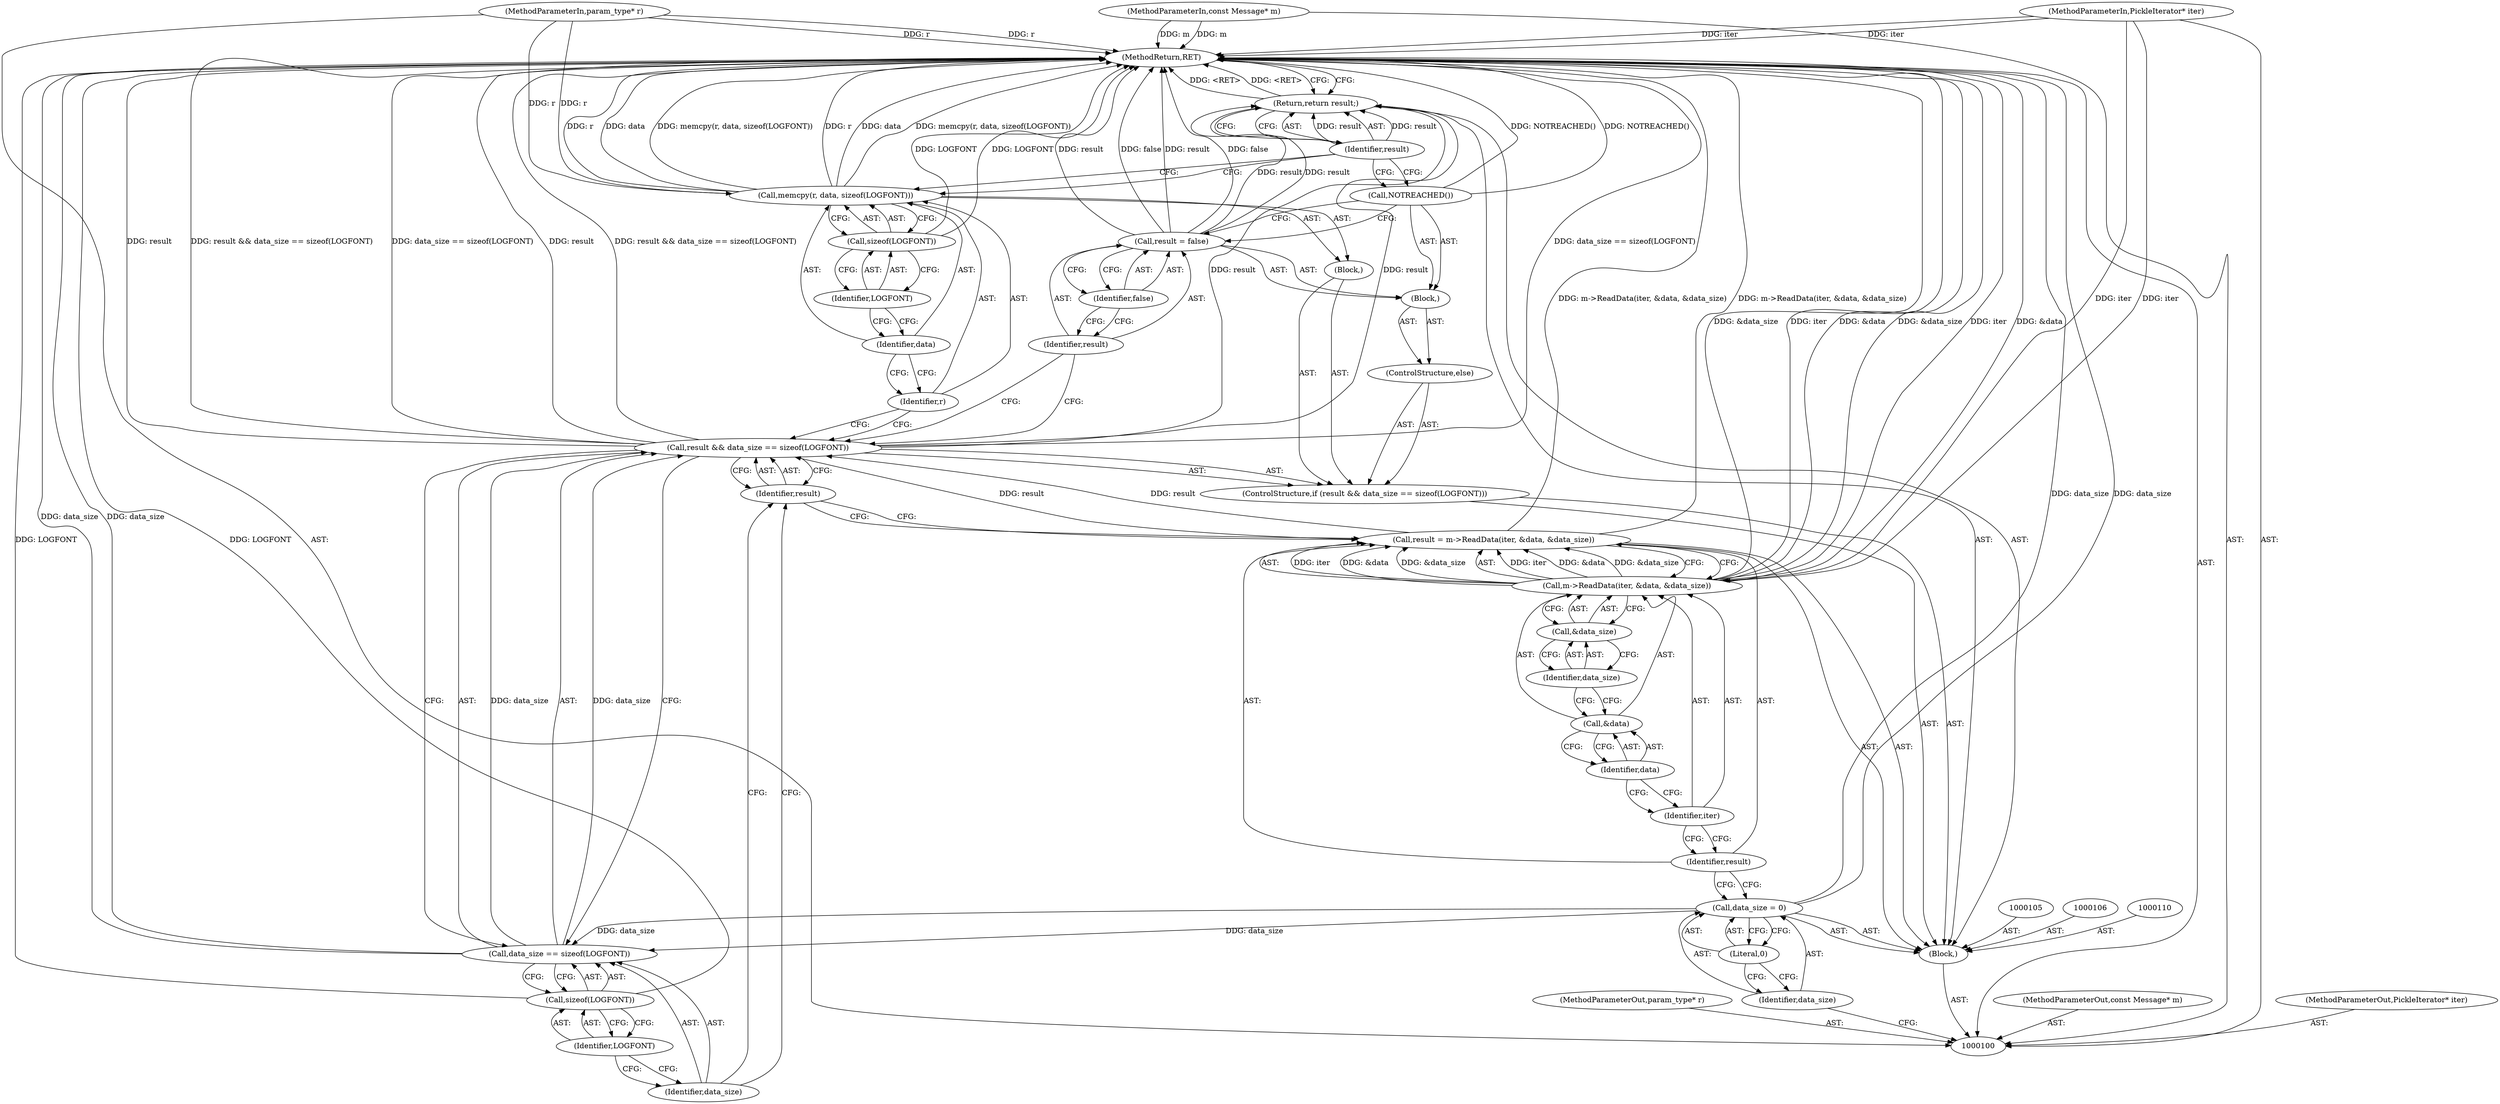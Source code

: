 digraph "1_Chrome_2e02cfe89cbffc8a0bc1bdaee9efe930fd55e376" {
"1000140" [label="(MethodReturn,RET)"];
"1000101" [label="(MethodParameterIn,const Message* m)"];
"1000188" [label="(MethodParameterOut,const Message* m)"];
"1000102" [label="(MethodParameterIn,PickleIterator* iter)"];
"1000189" [label="(MethodParameterOut,PickleIterator* iter)"];
"1000137" [label="(Call,NOTREACHED())"];
"1000138" [label="(Return,return result;)"];
"1000139" [label="(Identifier,result)"];
"1000103" [label="(MethodParameterIn,param_type* r)"];
"1000190" [label="(MethodParameterOut,param_type* r)"];
"1000104" [label="(Block,)"];
"1000109" [label="(Literal,0)"];
"1000107" [label="(Call,data_size = 0)"];
"1000108" [label="(Identifier,data_size)"];
"1000113" [label="(Call,m->ReadData(iter, &data, &data_size))"];
"1000114" [label="(Identifier,iter)"];
"1000115" [label="(Call,&data)"];
"1000116" [label="(Identifier,data)"];
"1000117" [label="(Call,&data_size)"];
"1000118" [label="(Identifier,data_size)"];
"1000111" [label="(Call,result = m->ReadData(iter, &data, &data_size))"];
"1000112" [label="(Identifier,result)"];
"1000122" [label="(Call,data_size == sizeof(LOGFONT))"];
"1000123" [label="(Identifier,data_size)"];
"1000119" [label="(ControlStructure,if (result && data_size == sizeof(LOGFONT)))"];
"1000124" [label="(Call,sizeof(LOGFONT))"];
"1000125" [label="(Identifier,LOGFONT)"];
"1000126" [label="(Block,)"];
"1000120" [label="(Call,result && data_size == sizeof(LOGFONT))"];
"1000121" [label="(Identifier,result)"];
"1000128" [label="(Identifier,r)"];
"1000129" [label="(Identifier,data)"];
"1000130" [label="(Call,sizeof(LOGFONT))"];
"1000131" [label="(Identifier,LOGFONT)"];
"1000127" [label="(Call,memcpy(r, data, sizeof(LOGFONT)))"];
"1000132" [label="(ControlStructure,else)"];
"1000133" [label="(Block,)"];
"1000136" [label="(Identifier,false)"];
"1000134" [label="(Call,result = false)"];
"1000135" [label="(Identifier,result)"];
"1000140" -> "1000100"  [label="AST: "];
"1000140" -> "1000138"  [label="CFG: "];
"1000138" -> "1000140"  [label="DDG: <RET>"];
"1000113" -> "1000140"  [label="DDG: &data_size"];
"1000113" -> "1000140"  [label="DDG: iter"];
"1000113" -> "1000140"  [label="DDG: &data"];
"1000124" -> "1000140"  [label="DDG: LOGFONT"];
"1000107" -> "1000140"  [label="DDG: data_size"];
"1000122" -> "1000140"  [label="DDG: data_size"];
"1000127" -> "1000140"  [label="DDG: memcpy(r, data, sizeof(LOGFONT))"];
"1000127" -> "1000140"  [label="DDG: r"];
"1000127" -> "1000140"  [label="DDG: data"];
"1000102" -> "1000140"  [label="DDG: iter"];
"1000137" -> "1000140"  [label="DDG: NOTREACHED()"];
"1000103" -> "1000140"  [label="DDG: r"];
"1000120" -> "1000140"  [label="DDG: result"];
"1000120" -> "1000140"  [label="DDG: result && data_size == sizeof(LOGFONT)"];
"1000120" -> "1000140"  [label="DDG: data_size == sizeof(LOGFONT)"];
"1000134" -> "1000140"  [label="DDG: result"];
"1000134" -> "1000140"  [label="DDG: false"];
"1000111" -> "1000140"  [label="DDG: m->ReadData(iter, &data, &data_size)"];
"1000101" -> "1000140"  [label="DDG: m"];
"1000130" -> "1000140"  [label="DDG: LOGFONT"];
"1000101" -> "1000100"  [label="AST: "];
"1000101" -> "1000140"  [label="DDG: m"];
"1000188" -> "1000100"  [label="AST: "];
"1000102" -> "1000100"  [label="AST: "];
"1000102" -> "1000140"  [label="DDG: iter"];
"1000102" -> "1000113"  [label="DDG: iter"];
"1000189" -> "1000100"  [label="AST: "];
"1000137" -> "1000133"  [label="AST: "];
"1000137" -> "1000134"  [label="CFG: "];
"1000139" -> "1000137"  [label="CFG: "];
"1000137" -> "1000140"  [label="DDG: NOTREACHED()"];
"1000138" -> "1000104"  [label="AST: "];
"1000138" -> "1000139"  [label="CFG: "];
"1000139" -> "1000138"  [label="AST: "];
"1000140" -> "1000138"  [label="CFG: "];
"1000138" -> "1000140"  [label="DDG: <RET>"];
"1000139" -> "1000138"  [label="DDG: result"];
"1000120" -> "1000138"  [label="DDG: result"];
"1000134" -> "1000138"  [label="DDG: result"];
"1000139" -> "1000138"  [label="AST: "];
"1000139" -> "1000127"  [label="CFG: "];
"1000139" -> "1000137"  [label="CFG: "];
"1000138" -> "1000139"  [label="CFG: "];
"1000139" -> "1000138"  [label="DDG: result"];
"1000103" -> "1000100"  [label="AST: "];
"1000103" -> "1000140"  [label="DDG: r"];
"1000103" -> "1000127"  [label="DDG: r"];
"1000190" -> "1000100"  [label="AST: "];
"1000104" -> "1000100"  [label="AST: "];
"1000105" -> "1000104"  [label="AST: "];
"1000106" -> "1000104"  [label="AST: "];
"1000107" -> "1000104"  [label="AST: "];
"1000110" -> "1000104"  [label="AST: "];
"1000111" -> "1000104"  [label="AST: "];
"1000119" -> "1000104"  [label="AST: "];
"1000138" -> "1000104"  [label="AST: "];
"1000109" -> "1000107"  [label="AST: "];
"1000109" -> "1000108"  [label="CFG: "];
"1000107" -> "1000109"  [label="CFG: "];
"1000107" -> "1000104"  [label="AST: "];
"1000107" -> "1000109"  [label="CFG: "];
"1000108" -> "1000107"  [label="AST: "];
"1000109" -> "1000107"  [label="AST: "];
"1000112" -> "1000107"  [label="CFG: "];
"1000107" -> "1000140"  [label="DDG: data_size"];
"1000107" -> "1000122"  [label="DDG: data_size"];
"1000108" -> "1000107"  [label="AST: "];
"1000108" -> "1000100"  [label="CFG: "];
"1000109" -> "1000108"  [label="CFG: "];
"1000113" -> "1000111"  [label="AST: "];
"1000113" -> "1000117"  [label="CFG: "];
"1000114" -> "1000113"  [label="AST: "];
"1000115" -> "1000113"  [label="AST: "];
"1000117" -> "1000113"  [label="AST: "];
"1000111" -> "1000113"  [label="CFG: "];
"1000113" -> "1000140"  [label="DDG: &data_size"];
"1000113" -> "1000140"  [label="DDG: iter"];
"1000113" -> "1000140"  [label="DDG: &data"];
"1000113" -> "1000111"  [label="DDG: iter"];
"1000113" -> "1000111"  [label="DDG: &data"];
"1000113" -> "1000111"  [label="DDG: &data_size"];
"1000102" -> "1000113"  [label="DDG: iter"];
"1000114" -> "1000113"  [label="AST: "];
"1000114" -> "1000112"  [label="CFG: "];
"1000116" -> "1000114"  [label="CFG: "];
"1000115" -> "1000113"  [label="AST: "];
"1000115" -> "1000116"  [label="CFG: "];
"1000116" -> "1000115"  [label="AST: "];
"1000118" -> "1000115"  [label="CFG: "];
"1000116" -> "1000115"  [label="AST: "];
"1000116" -> "1000114"  [label="CFG: "];
"1000115" -> "1000116"  [label="CFG: "];
"1000117" -> "1000113"  [label="AST: "];
"1000117" -> "1000118"  [label="CFG: "];
"1000118" -> "1000117"  [label="AST: "];
"1000113" -> "1000117"  [label="CFG: "];
"1000118" -> "1000117"  [label="AST: "];
"1000118" -> "1000115"  [label="CFG: "];
"1000117" -> "1000118"  [label="CFG: "];
"1000111" -> "1000104"  [label="AST: "];
"1000111" -> "1000113"  [label="CFG: "];
"1000112" -> "1000111"  [label="AST: "];
"1000113" -> "1000111"  [label="AST: "];
"1000121" -> "1000111"  [label="CFG: "];
"1000111" -> "1000140"  [label="DDG: m->ReadData(iter, &data, &data_size)"];
"1000113" -> "1000111"  [label="DDG: iter"];
"1000113" -> "1000111"  [label="DDG: &data"];
"1000113" -> "1000111"  [label="DDG: &data_size"];
"1000111" -> "1000120"  [label="DDG: result"];
"1000112" -> "1000111"  [label="AST: "];
"1000112" -> "1000107"  [label="CFG: "];
"1000114" -> "1000112"  [label="CFG: "];
"1000122" -> "1000120"  [label="AST: "];
"1000122" -> "1000124"  [label="CFG: "];
"1000123" -> "1000122"  [label="AST: "];
"1000124" -> "1000122"  [label="AST: "];
"1000120" -> "1000122"  [label="CFG: "];
"1000122" -> "1000140"  [label="DDG: data_size"];
"1000122" -> "1000120"  [label="DDG: data_size"];
"1000107" -> "1000122"  [label="DDG: data_size"];
"1000123" -> "1000122"  [label="AST: "];
"1000123" -> "1000121"  [label="CFG: "];
"1000125" -> "1000123"  [label="CFG: "];
"1000119" -> "1000104"  [label="AST: "];
"1000120" -> "1000119"  [label="AST: "];
"1000126" -> "1000119"  [label="AST: "];
"1000132" -> "1000119"  [label="AST: "];
"1000124" -> "1000122"  [label="AST: "];
"1000124" -> "1000125"  [label="CFG: "];
"1000125" -> "1000124"  [label="AST: "];
"1000122" -> "1000124"  [label="CFG: "];
"1000124" -> "1000140"  [label="DDG: LOGFONT"];
"1000125" -> "1000124"  [label="AST: "];
"1000125" -> "1000123"  [label="CFG: "];
"1000124" -> "1000125"  [label="CFG: "];
"1000126" -> "1000119"  [label="AST: "];
"1000127" -> "1000126"  [label="AST: "];
"1000120" -> "1000119"  [label="AST: "];
"1000120" -> "1000121"  [label="CFG: "];
"1000120" -> "1000122"  [label="CFG: "];
"1000121" -> "1000120"  [label="AST: "];
"1000122" -> "1000120"  [label="AST: "];
"1000128" -> "1000120"  [label="CFG: "];
"1000135" -> "1000120"  [label="CFG: "];
"1000120" -> "1000140"  [label="DDG: result"];
"1000120" -> "1000140"  [label="DDG: result && data_size == sizeof(LOGFONT)"];
"1000120" -> "1000140"  [label="DDG: data_size == sizeof(LOGFONT)"];
"1000111" -> "1000120"  [label="DDG: result"];
"1000122" -> "1000120"  [label="DDG: data_size"];
"1000120" -> "1000138"  [label="DDG: result"];
"1000121" -> "1000120"  [label="AST: "];
"1000121" -> "1000111"  [label="CFG: "];
"1000123" -> "1000121"  [label="CFG: "];
"1000120" -> "1000121"  [label="CFG: "];
"1000128" -> "1000127"  [label="AST: "];
"1000128" -> "1000120"  [label="CFG: "];
"1000129" -> "1000128"  [label="CFG: "];
"1000129" -> "1000127"  [label="AST: "];
"1000129" -> "1000128"  [label="CFG: "];
"1000131" -> "1000129"  [label="CFG: "];
"1000130" -> "1000127"  [label="AST: "];
"1000130" -> "1000131"  [label="CFG: "];
"1000131" -> "1000130"  [label="AST: "];
"1000127" -> "1000130"  [label="CFG: "];
"1000130" -> "1000140"  [label="DDG: LOGFONT"];
"1000131" -> "1000130"  [label="AST: "];
"1000131" -> "1000129"  [label="CFG: "];
"1000130" -> "1000131"  [label="CFG: "];
"1000127" -> "1000126"  [label="AST: "];
"1000127" -> "1000130"  [label="CFG: "];
"1000128" -> "1000127"  [label="AST: "];
"1000129" -> "1000127"  [label="AST: "];
"1000130" -> "1000127"  [label="AST: "];
"1000139" -> "1000127"  [label="CFG: "];
"1000127" -> "1000140"  [label="DDG: memcpy(r, data, sizeof(LOGFONT))"];
"1000127" -> "1000140"  [label="DDG: r"];
"1000127" -> "1000140"  [label="DDG: data"];
"1000103" -> "1000127"  [label="DDG: r"];
"1000132" -> "1000119"  [label="AST: "];
"1000133" -> "1000132"  [label="AST: "];
"1000133" -> "1000132"  [label="AST: "];
"1000134" -> "1000133"  [label="AST: "];
"1000137" -> "1000133"  [label="AST: "];
"1000136" -> "1000134"  [label="AST: "];
"1000136" -> "1000135"  [label="CFG: "];
"1000134" -> "1000136"  [label="CFG: "];
"1000134" -> "1000133"  [label="AST: "];
"1000134" -> "1000136"  [label="CFG: "];
"1000135" -> "1000134"  [label="AST: "];
"1000136" -> "1000134"  [label="AST: "];
"1000137" -> "1000134"  [label="CFG: "];
"1000134" -> "1000140"  [label="DDG: result"];
"1000134" -> "1000140"  [label="DDG: false"];
"1000134" -> "1000138"  [label="DDG: result"];
"1000135" -> "1000134"  [label="AST: "];
"1000135" -> "1000120"  [label="CFG: "];
"1000136" -> "1000135"  [label="CFG: "];
}
